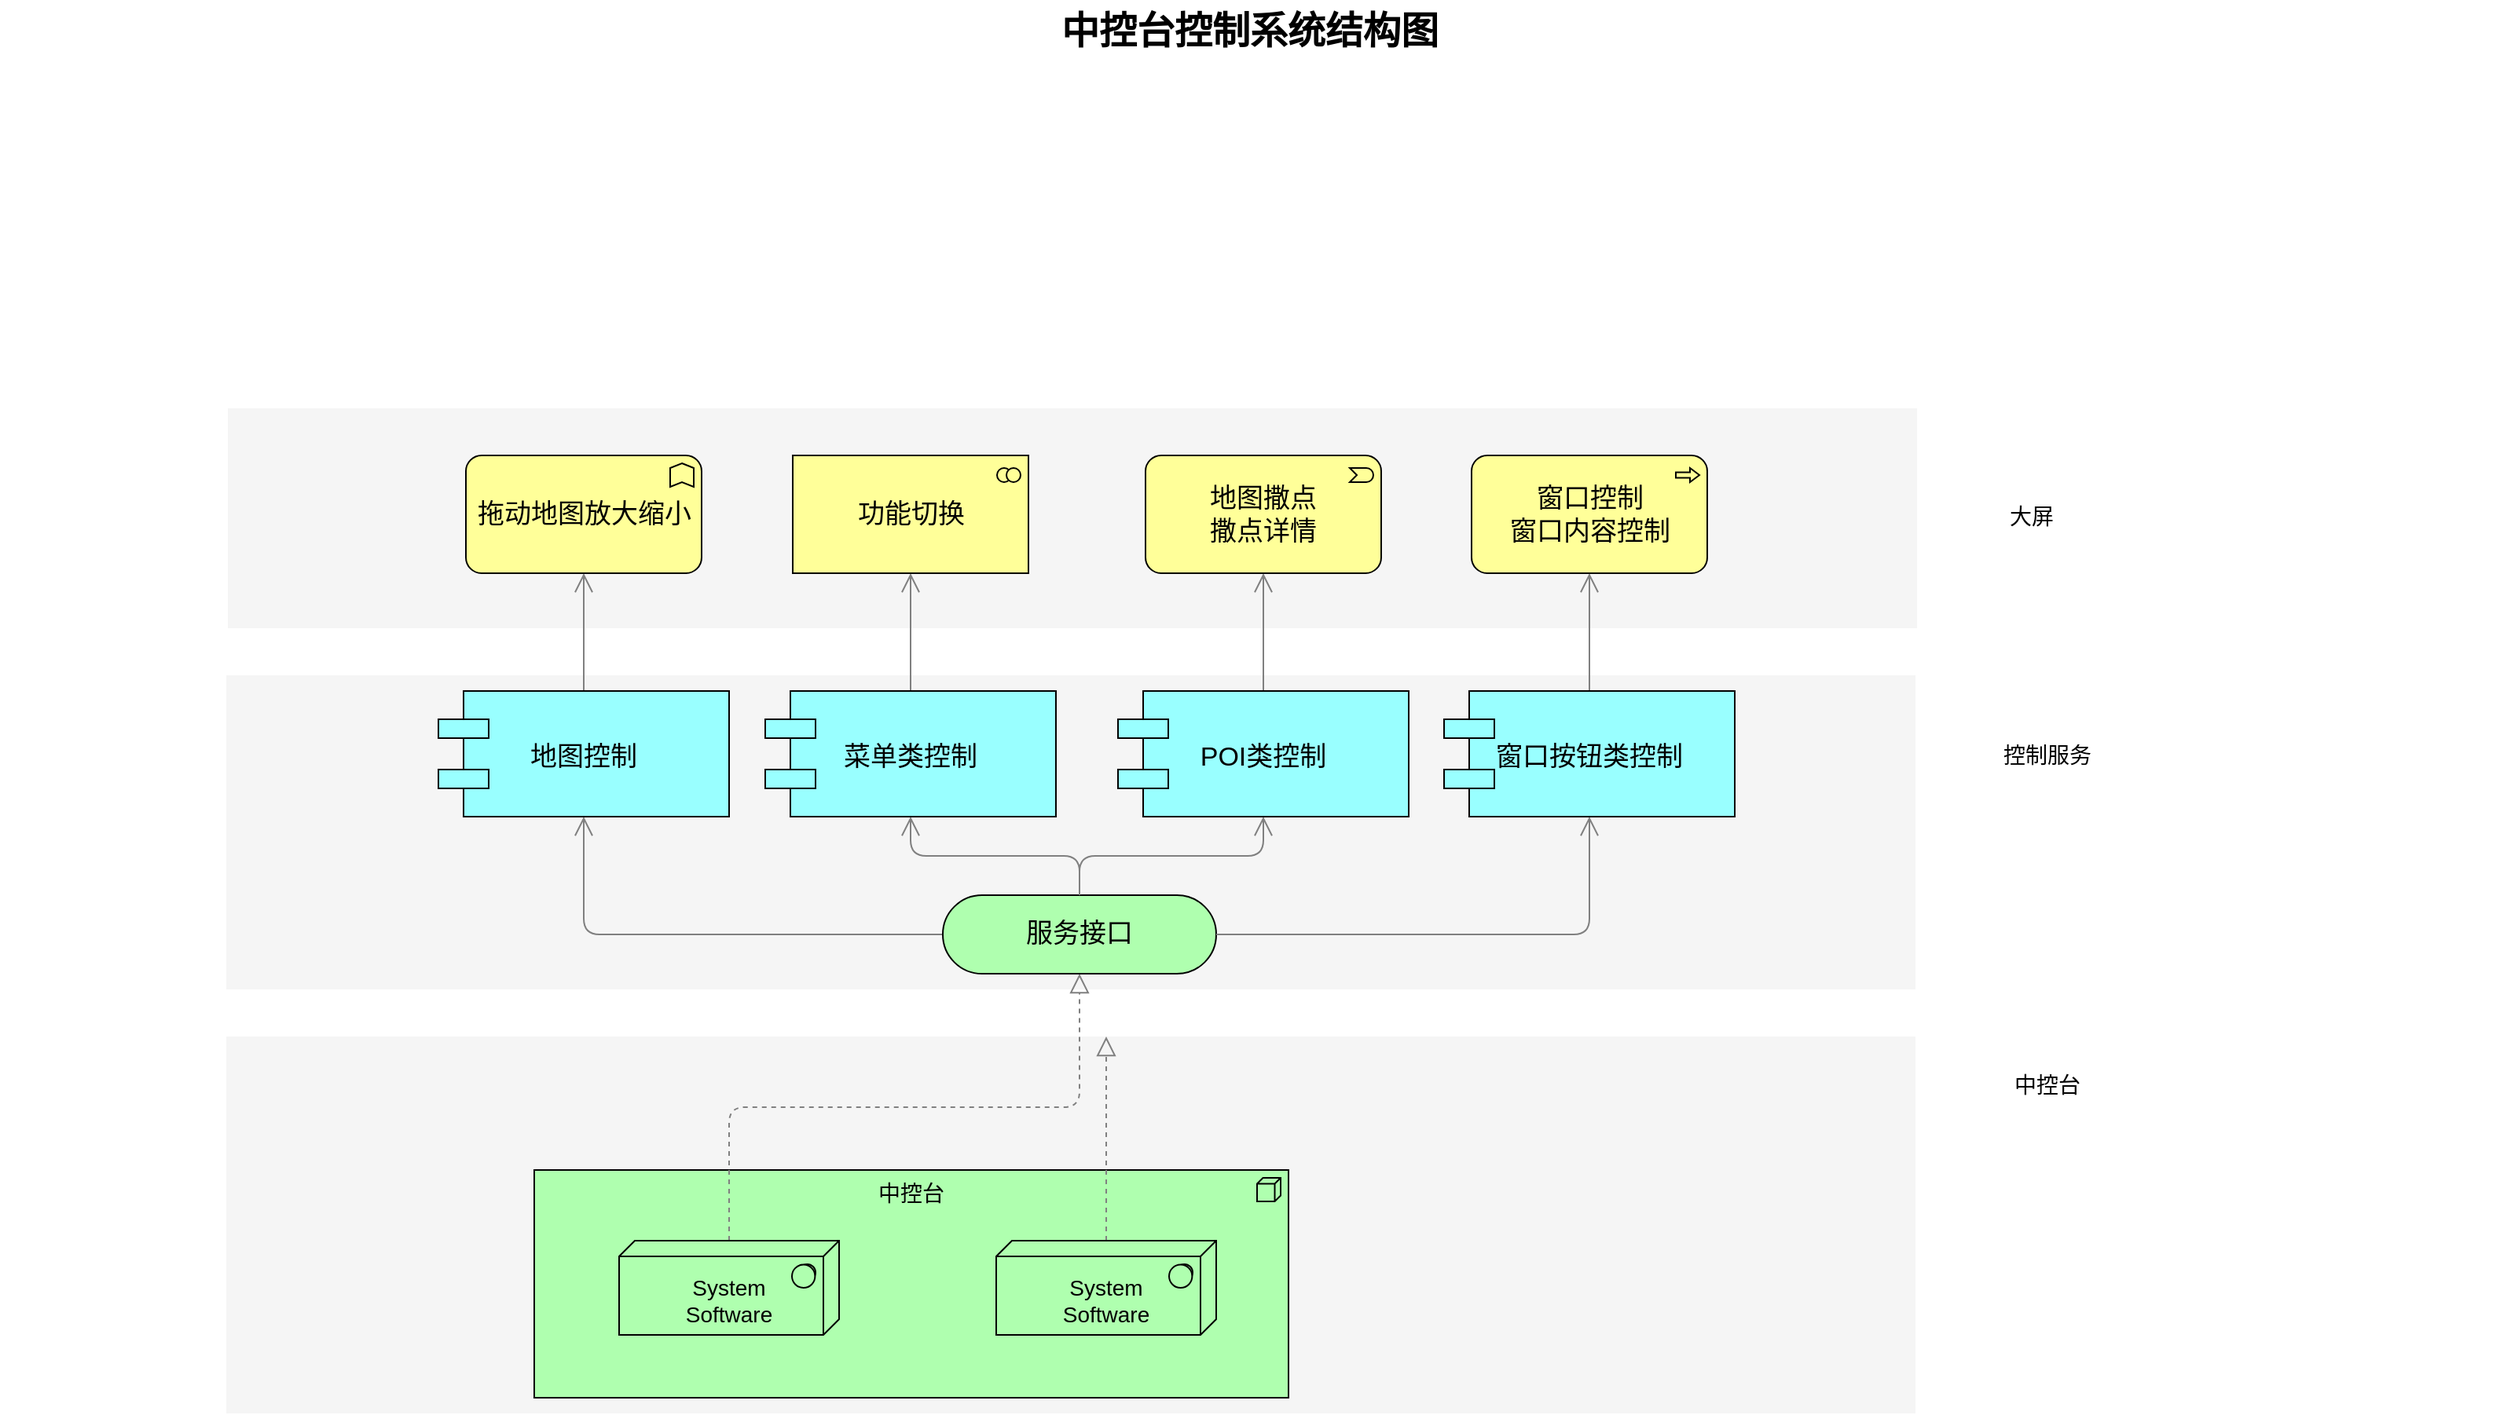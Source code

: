 <mxfile version="10.7.7" type="github"><diagram name="Page-1" id="44bbcf24-548e-d532-59d3-359de5b44cbb"><mxGraphModel dx="1112" dy="692" grid="1" gridSize="10" guides="1" tooltips="1" connect="1" arrows="1" fold="1" page="1" pageScale="1.5" pageWidth="1169" pageHeight="826" background="none" math="0" shadow="0"><root><mxCell id="0" style=";html=1;"/><mxCell id="1" style=";html=1;" parent="0"/><mxCell id="6eae4fabf1afb631-36" value="" style="whiteSpace=wrap;html=1;strokeColor=none;strokeWidth=1;fillColor=#f5f5f5;fontSize=14;" parent="1" vertex="1"><mxGeometry x="224" y="700" width="1075" height="240" as="geometry"/></mxCell><mxCell id="6eae4fabf1afb631-35" value="" style="whiteSpace=wrap;html=1;strokeColor=none;strokeWidth=1;fillColor=#f5f5f5;fontSize=14;" parent="1" vertex="1"><mxGeometry x="224" y="470" width="1075" height="200" as="geometry"/></mxCell><mxCell id="6eae4fabf1afb631-34" value="" style="whiteSpace=wrap;html=1;strokeColor=none;strokeWidth=1;fillColor=#f5f5f5;fontSize=14;" parent="1" vertex="1"><mxGeometry x="225" y="300" width="1075" height="140" as="geometry"/></mxCell><mxCell id="6eae4fabf1afb631-4" value="中控台" style="html=1;whiteSpace=wrap;fillColor=#AFFFAF;strokeColor=#000000;shape=mxgraph.archimate3.application;appType=node;archiType=square;fontSize=14;verticalAlign=top;" parent="1" vertex="1"><mxGeometry x="420" y="785" width="480" height="145" as="geometry"/></mxCell><mxCell id="6eae4fabf1afb631-13" style="edgeStyle=elbowEdgeStyle;rounded=1;elbow=vertical;html=1;startSize=10;endArrow=block;endFill=0;endSize=10;jettySize=auto;orthogonalLoop=1;strokeColor=#808080;fontSize=14;dashed=1;" parent="1" source="6eae4fabf1afb631-2" target="6eae4fabf1afb631-5" edge="1"><mxGeometry relative="1" as="geometry"/></mxCell><mxCell id="6eae4fabf1afb631-2" value="&lt;div&gt;&lt;br&gt;&lt;/div&gt;System&lt;div&gt;Software&lt;/div&gt;" style="html=1;whiteSpace=wrap;fillColor=#AFFFAF;strokeColor=#000000;shape=mxgraph.archimate3.tech;techType=sysSw;fontSize=14;" parent="1" vertex="1"><mxGeometry x="474" y="830" width="140" height="60" as="geometry"/></mxCell><mxCell id="6eae4fabf1afb631-14" style="edgeStyle=elbowEdgeStyle;rounded=1;elbow=vertical;html=1;startSize=10;endArrow=block;endFill=0;endSize=10;jettySize=auto;orthogonalLoop=1;strokeColor=#808080;fontSize=14;dashed=1;" parent="1" source="6eae4fabf1afb631-3" edge="1"><mxGeometry relative="1" as="geometry"><mxPoint x="784" y="700.0" as="targetPoint"/></mxGeometry></mxCell><mxCell id="6eae4fabf1afb631-3" value="&lt;div&gt;&lt;br&gt;&lt;/div&gt;&lt;div&gt;&lt;span&gt;System&lt;/span&gt;&lt;div&gt;Software&lt;/div&gt;&lt;/div&gt;" style="html=1;whiteSpace=wrap;fillColor=#AFFFAF;strokeColor=#000000;shape=mxgraph.archimate3.tech;techType=sysSw;fontSize=14;" parent="1" vertex="1"><mxGeometry x="714" y="830" width="140" height="60" as="geometry"/></mxCell><mxCell id="6eae4fabf1afb631-19" style="edgeStyle=orthogonalEdgeStyle;rounded=1;elbow=vertical;html=1;startSize=10;endArrow=open;endFill=0;endSize=10;jettySize=auto;orthogonalLoop=1;strokeColor=#808080;fontSize=14;" parent="1" source="6eae4fabf1afb631-5" target="6eae4fabf1afb631-10" edge="1"><mxGeometry relative="1" as="geometry"/></mxCell><mxCell id="6eae4fabf1afb631-20" style="rounded=1;elbow=vertical;html=1;startSize=10;endArrow=open;endFill=0;endSize=10;jettySize=auto;orthogonalLoop=1;strokeColor=#808080;fontSize=14;entryX=0.5;entryY=1;exitX=0.265;exitY=0.007;exitPerimeter=0;edgeStyle=orthogonalEdgeStyle;entryDx=0;entryDy=0;" parent="1" source="6eae4fabf1afb631-5" target="6eae4fabf1afb631-8" edge="1"><mxGeometry relative="1" as="geometry"><Array as="points"><mxPoint x="726" y="635"/><mxPoint x="452" y="635"/></Array></mxGeometry></mxCell><mxCell id="6eae4fabf1afb631-5" value="服务接口" style="html=1;whiteSpace=wrap;fillColor=#AFFFAF;strokeColor=#000000;shape=mxgraph.archimate3.service;fontSize=17;" parent="1" vertex="1"><mxGeometry x="680" y="610" width="174" height="50" as="geometry"/></mxCell><mxCell id="6eae4fabf1afb631-15" style="rounded=1;elbow=vertical;html=1;startSize=10;endArrow=open;endFill=0;endSize=10;jettySize=auto;orthogonalLoop=1;strokeColor=#808080;fontSize=14;edgeStyle=orthogonalEdgeStyle;" parent="1" source="6eae4fabf1afb631-5" target="6eae4fabf1afb631-12" edge="1"><mxGeometry relative="1" as="geometry"><mxPoint x="859" y="670.0" as="sourcePoint"/></mxGeometry></mxCell><mxCell id="6eae4fabf1afb631-16" style="edgeStyle=orthogonalEdgeStyle;rounded=1;elbow=vertical;html=1;startSize=10;endArrow=open;endFill=0;endSize=10;jettySize=auto;orthogonalLoop=1;strokeColor=#808080;fontSize=14;entryX=0.5;entryY=1;" parent="1" source="6eae4fabf1afb631-5" target="6eae4fabf1afb631-11" edge="1"><mxGeometry relative="1" as="geometry"><mxPoint x="823.765" y="650.706" as="sourcePoint"/></mxGeometry></mxCell><mxCell id="6eae4fabf1afb631-25" style="edgeStyle=elbowEdgeStyle;rounded=1;elbow=vertical;html=1;startSize=10;endArrow=open;endFill=0;endSize=10;jettySize=auto;orthogonalLoop=1;strokeColor=#808080;fontSize=14;" parent="1" source="6eae4fabf1afb631-8" target="6eae4fabf1afb631-21" edge="1"><mxGeometry relative="1" as="geometry"/></mxCell><mxCell id="6eae4fabf1afb631-8" value="地图控制" style="shape=component;align=center;strokeColor=#000000;fillColor=#99ffff;gradientColor=none;fontSize=17;" parent="1" vertex="1"><mxGeometry x="359" y="480" width="185" height="80" as="geometry"/></mxCell><mxCell id="6eae4fabf1afb631-26" style="edgeStyle=elbowEdgeStyle;rounded=1;elbow=vertical;html=1;startSize=10;endArrow=open;endFill=0;endSize=10;jettySize=auto;orthogonalLoop=1;strokeColor=#808080;fontSize=14;" parent="1" source="6eae4fabf1afb631-10" target="6eae4fabf1afb631-22" edge="1"><mxGeometry relative="1" as="geometry"/></mxCell><mxCell id="6eae4fabf1afb631-10" value="菜单类控制" style="shape=component;align=center;strokeColor=#000000;fillColor=#99ffff;gradientColor=none;fontSize=17;" parent="1" vertex="1"><mxGeometry x="567" y="480" width="185" height="80" as="geometry"/></mxCell><mxCell id="6eae4fabf1afb631-27" style="edgeStyle=elbowEdgeStyle;rounded=1;elbow=vertical;html=1;startSize=10;endArrow=open;endFill=0;endSize=10;jettySize=auto;orthogonalLoop=1;strokeColor=#808080;fontSize=14;" parent="1" source="6eae4fabf1afb631-11" target="6eae4fabf1afb631-23" edge="1"><mxGeometry relative="1" as="geometry"/></mxCell><mxCell id="6eae4fabf1afb631-11" value="POI类控制" style="shape=component;align=center;strokeColor=#000000;fillColor=#99ffff;gradientColor=none;fontSize=17;" parent="1" vertex="1"><mxGeometry x="791.5" y="480" width="185" height="80" as="geometry"/></mxCell><mxCell id="6eae4fabf1afb631-28" style="edgeStyle=elbowEdgeStyle;rounded=1;elbow=vertical;html=1;startSize=10;endArrow=open;endFill=0;endSize=10;jettySize=auto;orthogonalLoop=1;strokeColor=#808080;fontSize=14;" parent="1" source="6eae4fabf1afb631-12" target="6eae4fabf1afb631-24" edge="1"><mxGeometry relative="1" as="geometry"/></mxCell><mxCell id="6eae4fabf1afb631-12" value="窗口按钮类控制" style="shape=component;align=center;strokeColor=#000000;fillColor=#99ffff;gradientColor=none;fontSize=17;" parent="1" vertex="1"><mxGeometry x="999" y="480" width="185" height="80" as="geometry"/></mxCell><mxCell id="6eae4fabf1afb631-21" value="拖动地图放大缩小" style="html=1;whiteSpace=wrap;fillColor=#ffff99;strokeColor=#000000;shape=mxgraph.archimate3.application;appType=func;archiType=rounded;fontSize=17;" parent="1" vertex="1"><mxGeometry x="376.5" y="330" width="150" height="75" as="geometry"/></mxCell><mxCell id="6eae4fabf1afb631-22" value="功能切换" style="html=1;whiteSpace=wrap;fillColor=#ffff99;strokeColor=#000000;shape=mxgraph.archimate3.application;appType=collab;archiType=square;fontSize=17;" parent="1" vertex="1"><mxGeometry x="584.5" y="330" width="150" height="75" as="geometry"/></mxCell><mxCell id="6eae4fabf1afb631-23" value="地图撒点&lt;br style=&quot;font-size: 17px;&quot;&gt;撒点详情&lt;br style=&quot;font-size: 17px;&quot;&gt;" style="html=1;whiteSpace=wrap;fillColor=#ffff99;strokeColor=#000000;shape=mxgraph.archimate3.application;appType=event;archiType=rounded;fontSize=17;" parent="1" vertex="1"><mxGeometry x="809" y="330" width="150" height="75" as="geometry"/></mxCell><mxCell id="6eae4fabf1afb631-24" value="窗口控制&lt;br style=&quot;font-size: 17px;&quot;&gt;窗口内容控制&lt;br style=&quot;font-size: 17px;&quot;&gt;" style="html=1;whiteSpace=wrap;fillColor=#ffff99;strokeColor=#000000;shape=mxgraph.archimate3.application;appType=proc;archiType=rounded;fontSize=17;" parent="1" vertex="1"><mxGeometry x="1016.5" y="330" width="150" height="75" as="geometry"/></mxCell><mxCell id="6eae4fabf1afb631-29" value="中控台" style="text;html=1;strokeColor=none;fillColor=none;align=center;verticalAlign=middle;whiteSpace=wrap;fontSize=14;" parent="1" vertex="1"><mxGeometry x="1263" y="721" width="240" height="20" as="geometry"/></mxCell><mxCell id="6eae4fabf1afb631-30" value="控制服务" style="text;html=1;strokeColor=none;fillColor=none;align=center;verticalAlign=middle;whiteSpace=wrap;fontSize=14;" parent="1" vertex="1"><mxGeometry x="1263" y="511" width="240" height="20" as="geometry"/></mxCell><mxCell id="6eae4fabf1afb631-31" value="大屏" style="text;html=1;strokeColor=none;fillColor=none;align=center;verticalAlign=middle;whiteSpace=wrap;fontSize=14;" parent="1" vertex="1"><mxGeometry x="1253" y="359" width="240" height="20" as="geometry"/></mxCell><mxCell id="6eae4fabf1afb631-37" value="中控台控制系统结构图" style="text;strokeColor=none;fillColor=none;html=1;fontSize=24;fontStyle=1;verticalAlign=middle;align=center;" parent="1" vertex="1"><mxGeometry x="80" y="40" width="1590" height="40" as="geometry"/></mxCell></root></mxGraphModel></diagram></mxfile>
